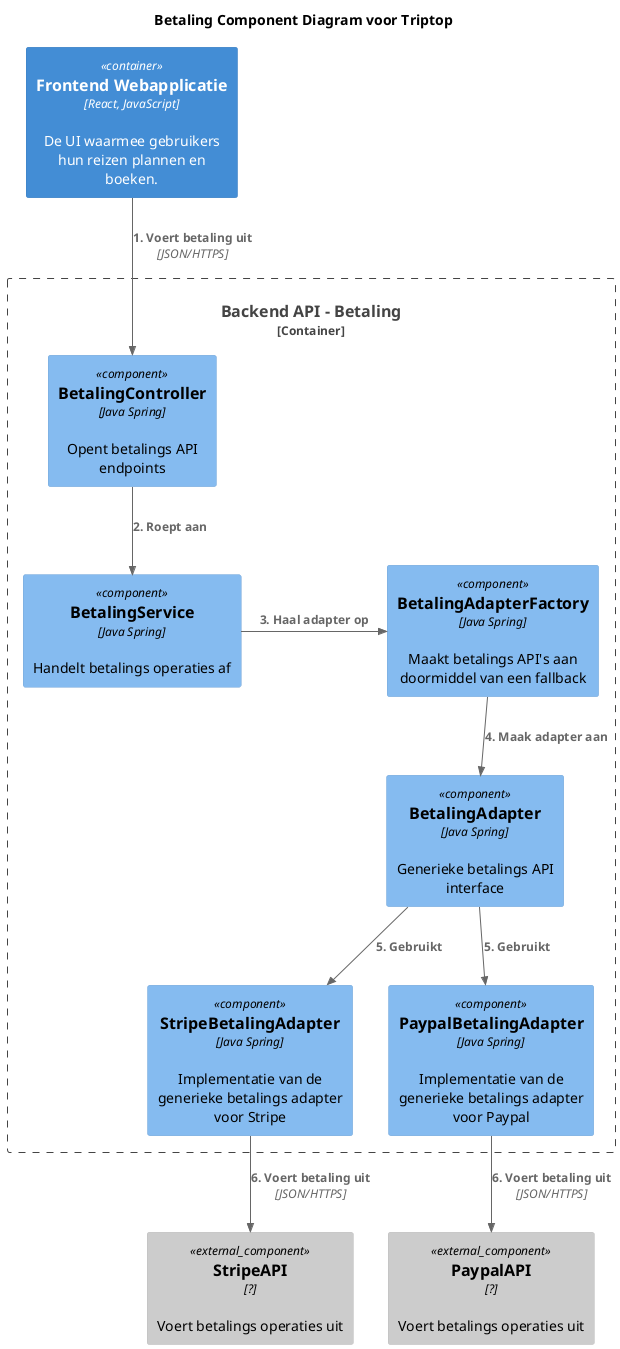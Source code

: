 @startuml Betaling_Component_Diagram_Mees_Triptop

!include <C4/C4_Container>
!include <C4/C4_Component>

title "Betaling Component Diagram voor Triptop"

Container(Triptop.FrontendWebapplicatie, "Frontend Webapplicatie", "React, JavaScript", "De UI waarmee gebruikers hun reizen plannen en boeken.")

Container_Boundary(Triptop.BackendAPI, "Backend API - Betaling") {
    Component(betalingController, "BetalingController", "Java Spring", "Opent betalings API endpoints")
    Component(betalingService, "BetalingService", "Java Spring", "Handelt betalings operaties af")
    Component(betalingAdapterFactory, "BetalingAdapterFactory", "Java Spring", "Maakt betalings API's aan doormiddel van een fallback")
    Component(betalingAdapter, "BetalingAdapter", "Java Spring", "Generieke betalings API interface")
    Component(stripeBetalingAdapter, "StripeBetalingAdapter", "Java Spring", "Implementatie van de generieke betalings adapter voor Stripe")
    Component(paypalBetalingAdapter, "PaypalBetalingAdapter", "Java Spring", "Implementatie van de generieke betalings adapter voor Paypal")

}

Component_Ext(stripeAPI, "StripeAPI", "?", "Voert betalings operaties uit")
Component_Ext(paypalAPI, "PaypalAPI", "?", "Voert betalings operaties uit")

Rel(Triptop.FrontendWebapplicatie, betalingController, "1. Voert betaling uit", "JSON/HTTPS")
Rel(betalingController, betalingService, "2. Roept aan")
Rel_R(betalingService, betalingAdapterFactory, "3. Haal adapter op")
Rel(betalingAdapterFactory, betalingAdapter, "4. Maak adapter aan")
Rel(betalingAdapter, stripeBetalingAdapter, "5. Gebruikt")
Rel(betalingAdapter, paypalBetalingAdapter, "5. Gebruikt")

Rel(stripeBetalingAdapter, stripeAPI, "6. Voert betaling uit", "JSON/HTTPS")
Rel(paypalBetalingAdapter, paypalAPI, "6. Voert betaling uit", "JSON/HTTPS")


@enduml